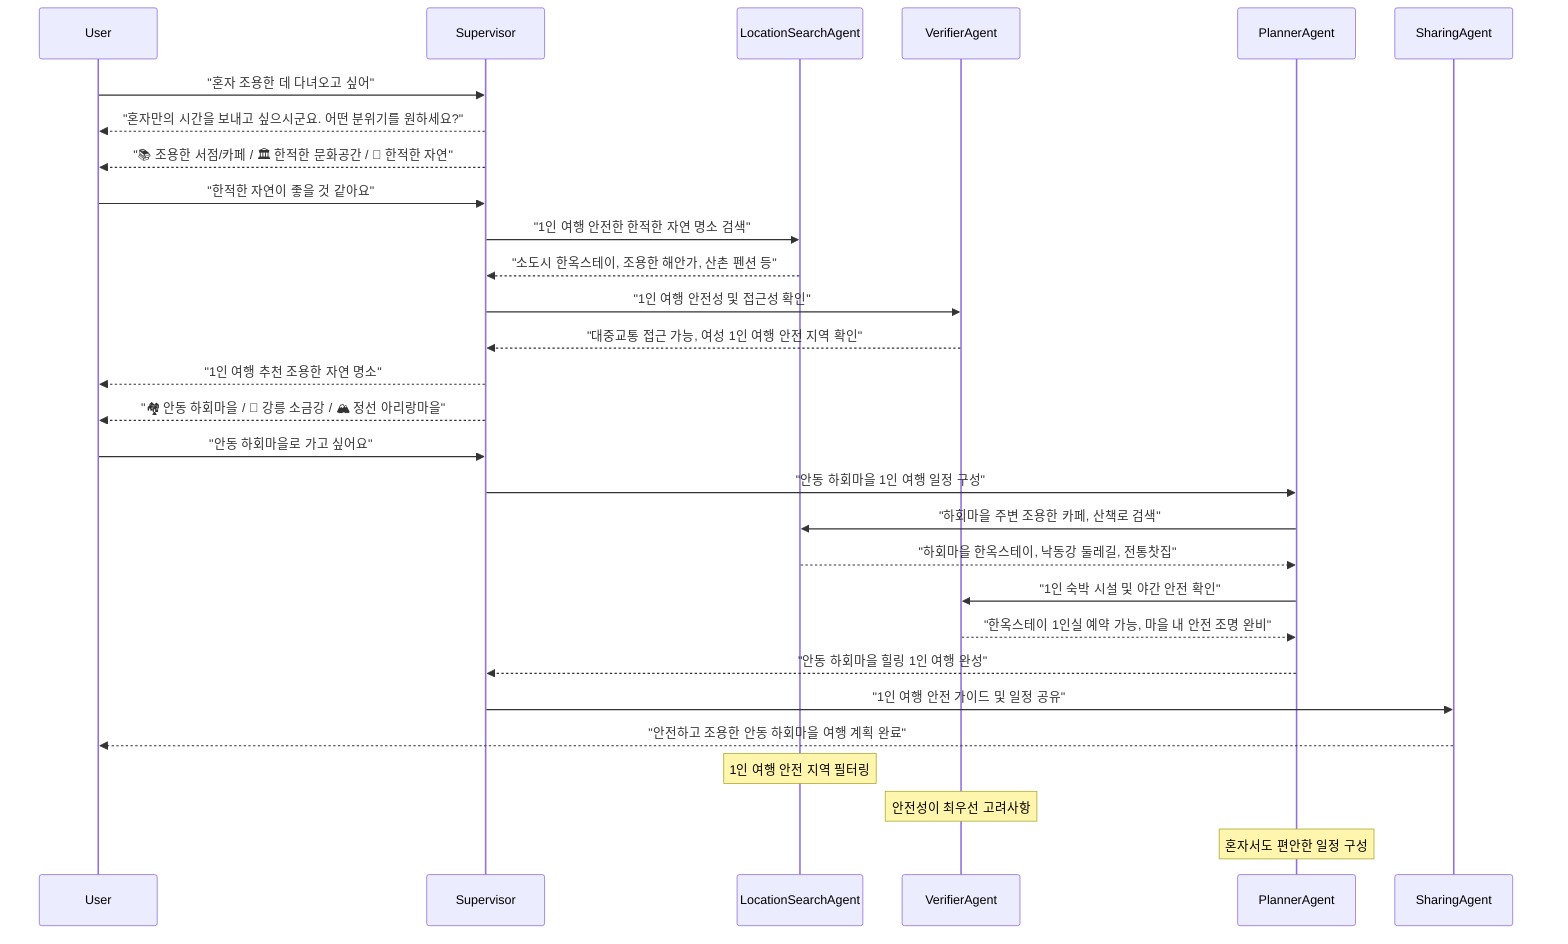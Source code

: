 %% 12_solo_quiet: 혼자 조용한 데 다녀오고 싶어
sequenceDiagram
    participant User
    participant Supervisor
    participant LocationSearchAgent
    participant VerifierAgent
    participant PlannerAgent
    participant SharingAgent
    
    User->>Supervisor: "혼자 조용한 데 다녀오고 싶어"
    Supervisor-->>User: "혼자만의 시간을 보내고 싶으시군요. 어떤 분위기를 원하세요?"
    Supervisor-->>User: "📚 조용한 서점/카페 / 🏛️ 한적한 문화공간 / 🌲 한적한 자연"
    
    User->>Supervisor: "한적한 자연이 좋을 것 같아요"
    
    Supervisor->>LocationSearchAgent: "1인 여행 안전한 한적한 자연 명소 검색"
    LocationSearchAgent-->>Supervisor: "소도시 한옥스테이, 조용한 해안가, 산촌 펜션 등"
    
    Supervisor->>VerifierAgent: "1인 여행 안전성 및 접근성 확인"
    VerifierAgent-->>Supervisor: "대중교통 접근 가능, 여성 1인 여행 안전 지역 확인"
    
    Supervisor-->>User: "1인 여행 추천 조용한 자연 명소"
    Supervisor-->>User: "🏘️ 안동 하회마을 / 🌊 강릉 소금강 / 🏔️ 정선 아리랑마을"
    
    User->>Supervisor: "안동 하회마을로 가고 싶어요"
    
    Supervisor->>PlannerAgent: "안동 하회마을 1인 여행 일정 구성"
    PlannerAgent->>LocationSearchAgent: "하회마을 주변 조용한 카페, 산책로 검색"
    LocationSearchAgent-->>PlannerAgent: "하회마을 한옥스테이, 낙동강 둘레길, 전통찻집"
    
    PlannerAgent->>VerifierAgent: "1인 숙박 시설 및 야간 안전 확인"
    VerifierAgent-->>PlannerAgent: "한옥스테이 1인실 예약 가능, 마을 내 안전 조명 완비"
    
    PlannerAgent-->>Supervisor: "안동 하회마을 힐링 1인 여행 완성"
    
    Supervisor->>SharingAgent: "1인 여행 안전 가이드 및 일정 공유"
    SharingAgent-->>User: "안전하고 조용한 안동 하회마을 여행 계획 완료"
    
    Note over LocationSearchAgent: 1인 여행 안전 지역 필터링
    Note over VerifierAgent: 안전성이 최우선 고려사항
    Note over PlannerAgent: 혼자서도 편안한 일정 구성